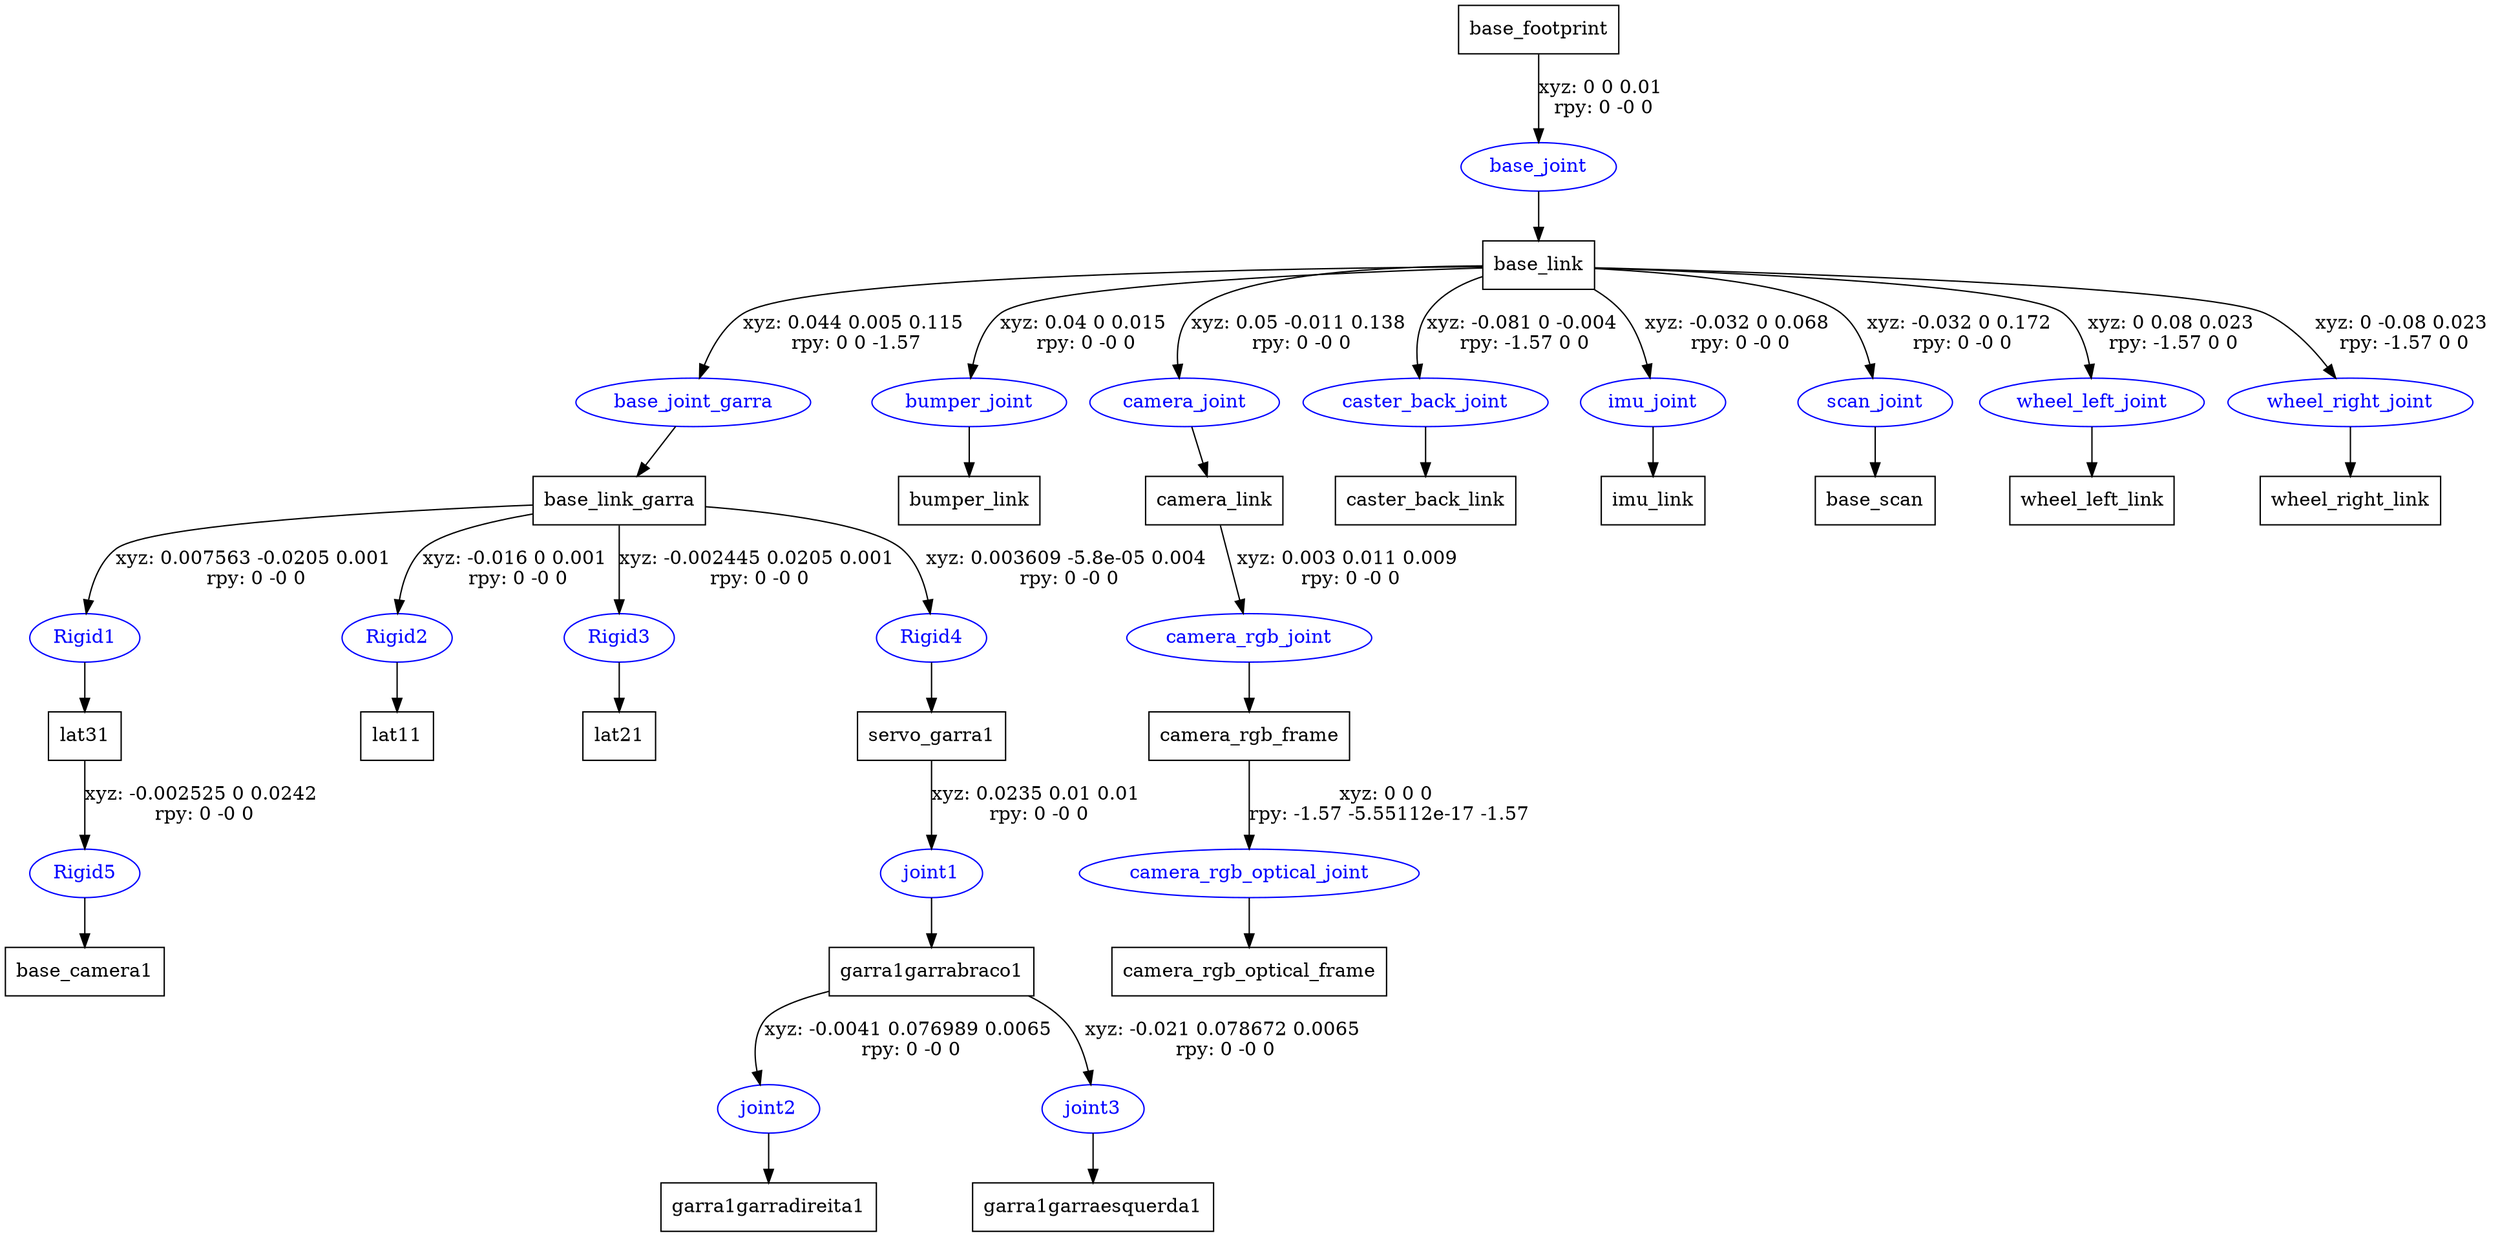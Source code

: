 digraph G {
node [shape=box];
"base_footprint" [label="base_footprint"];
"base_link" [label="base_link"];
"base_link_garra" [label="base_link_garra"];
"lat31" [label="lat31"];
"base_camera1" [label="base_camera1"];
"lat11" [label="lat11"];
"lat21" [label="lat21"];
"servo_garra1" [label="servo_garra1"];
"garra1garrabraco1" [label="garra1garrabraco1"];
"garra1garradireita1" [label="garra1garradireita1"];
"garra1garraesquerda1" [label="garra1garraesquerda1"];
"bumper_link" [label="bumper_link"];
"camera_link" [label="camera_link"];
"camera_rgb_frame" [label="camera_rgb_frame"];
"camera_rgb_optical_frame" [label="camera_rgb_optical_frame"];
"caster_back_link" [label="caster_back_link"];
"imu_link" [label="imu_link"];
"base_scan" [label="base_scan"];
"wheel_left_link" [label="wheel_left_link"];
"wheel_right_link" [label="wheel_right_link"];
node [shape=ellipse, color=blue, fontcolor=blue];
"base_footprint" -> "base_joint" [label="xyz: 0 0 0.01 \nrpy: 0 -0 0"]
"base_joint" -> "base_link"
"base_link" -> "base_joint_garra" [label="xyz: 0.044 0.005 0.115 \nrpy: 0 0 -1.57"]
"base_joint_garra" -> "base_link_garra"
"base_link_garra" -> "Rigid1" [label="xyz: 0.007563 -0.0205 0.001 \nrpy: 0 -0 0"]
"Rigid1" -> "lat31"
"lat31" -> "Rigid5" [label="xyz: -0.002525 0 0.0242 \nrpy: 0 -0 0"]
"Rigid5" -> "base_camera1"
"base_link_garra" -> "Rigid2" [label="xyz: -0.016 0 0.001 \nrpy: 0 -0 0"]
"Rigid2" -> "lat11"
"base_link_garra" -> "Rigid3" [label="xyz: -0.002445 0.0205 0.001 \nrpy: 0 -0 0"]
"Rigid3" -> "lat21"
"base_link_garra" -> "Rigid4" [label="xyz: 0.003609 -5.8e-05 0.004 \nrpy: 0 -0 0"]
"Rigid4" -> "servo_garra1"
"servo_garra1" -> "joint1" [label="xyz: 0.0235 0.01 0.01 \nrpy: 0 -0 0"]
"joint1" -> "garra1garrabraco1"
"garra1garrabraco1" -> "joint2" [label="xyz: -0.0041 0.076989 0.0065 \nrpy: 0 -0 0"]
"joint2" -> "garra1garradireita1"
"garra1garrabraco1" -> "joint3" [label="xyz: -0.021 0.078672 0.0065 \nrpy: 0 -0 0"]
"joint3" -> "garra1garraesquerda1"
"base_link" -> "bumper_joint" [label="xyz: 0.04 0 0.015 \nrpy: 0 -0 0"]
"bumper_joint" -> "bumper_link"
"base_link" -> "camera_joint" [label="xyz: 0.05 -0.011 0.138 \nrpy: 0 -0 0"]
"camera_joint" -> "camera_link"
"camera_link" -> "camera_rgb_joint" [label="xyz: 0.003 0.011 0.009 \nrpy: 0 -0 0"]
"camera_rgb_joint" -> "camera_rgb_frame"
"camera_rgb_frame" -> "camera_rgb_optical_joint" [label="xyz: 0 0 0 \nrpy: -1.57 -5.55112e-17 -1.57"]
"camera_rgb_optical_joint" -> "camera_rgb_optical_frame"
"base_link" -> "caster_back_joint" [label="xyz: -0.081 0 -0.004 \nrpy: -1.57 0 0"]
"caster_back_joint" -> "caster_back_link"
"base_link" -> "imu_joint" [label="xyz: -0.032 0 0.068 \nrpy: 0 -0 0"]
"imu_joint" -> "imu_link"
"base_link" -> "scan_joint" [label="xyz: -0.032 0 0.172 \nrpy: 0 -0 0"]
"scan_joint" -> "base_scan"
"base_link" -> "wheel_left_joint" [label="xyz: 0 0.08 0.023 \nrpy: -1.57 0 0"]
"wheel_left_joint" -> "wheel_left_link"
"base_link" -> "wheel_right_joint" [label="xyz: 0 -0.08 0.023 \nrpy: -1.57 0 0"]
"wheel_right_joint" -> "wheel_right_link"
}
